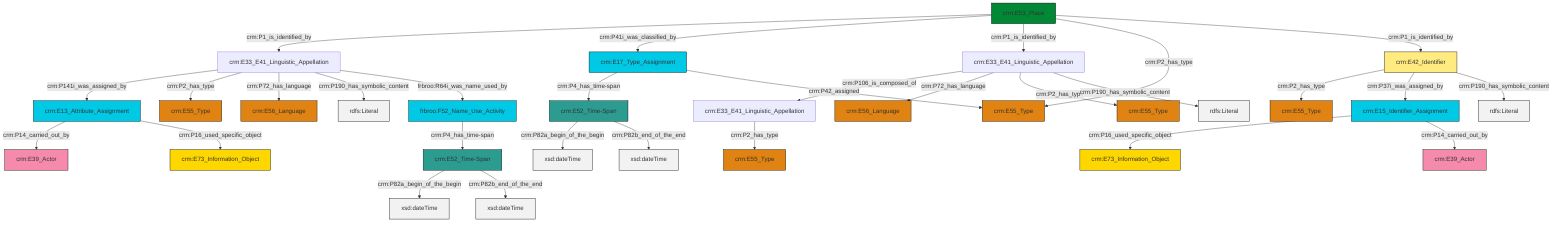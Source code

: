 graph TD
classDef Literal fill:#f2f2f2,stroke:#000000;
classDef CRM_Entity fill:#FFFFFF,stroke:#000000;
classDef Temporal_Entity fill:#00C9E6, stroke:#000000;
classDef Type fill:#E18312, stroke:#000000;
classDef Time-Span fill:#2C9C91, stroke:#000000;
classDef Appellation fill:#FFEB7F, stroke:#000000;
classDef Place fill:#008836, stroke:#000000;
classDef Persistent_Item fill:#B266B2, stroke:#000000;
classDef Conceptual_Object fill:#FFD700, stroke:#000000;
classDef Physical_Thing fill:#D2B48C, stroke:#000000;
classDef Actor fill:#f58aad, stroke:#000000;
classDef PC_Classes fill:#4ce600, stroke:#000000;
classDef Multi fill:#cccccc,stroke:#000000;

0["crm:E52_Time-Span"]:::Time-Span -->|crm:P82a_begin_of_the_begin| 1[xsd:dateTime]:::Literal
2["crm:E42_Identifier"]:::Appellation -->|crm:P2_has_type| 3["crm:E55_Type"]:::Type
8["crm:E15_Identifier_Assignment"]:::Temporal_Entity -->|crm:P16_used_specific_object| 9["crm:E73_Information_Object"]:::Conceptual_Object
13["crm:E17_Type_Assignment"]:::Temporal_Entity -->|crm:P4_has_time-span| 0["crm:E52_Time-Span"]:::Time-Span
14["crm:E33_E41_Linguistic_Appellation"]:::Default -->|crm:P141i_was_assigned_by| 11["crm:E13_Attribute_Assignment"]:::Temporal_Entity
14["crm:E33_E41_Linguistic_Appellation"]:::Default -->|crm:P2_has_type| 18["crm:E55_Type"]:::Type
2["crm:E42_Identifier"]:::Appellation -->|crm:P37i_was_assigned_by| 8["crm:E15_Identifier_Assignment"]:::Temporal_Entity
19["crm:E33_E41_Linguistic_Appellation"]:::Default -->|crm:P2_has_type| 20["crm:E55_Type"]:::Type
21["frbroo:F52_Name_Use_Activity"]:::Temporal_Entity -->|crm:P4_has_time-span| 22["crm:E52_Time-Span"]:::Time-Span
22["crm:E52_Time-Span"]:::Time-Span -->|crm:P82a_begin_of_the_begin| 23[xsd:dateTime]:::Literal
8["crm:E15_Identifier_Assignment"]:::Temporal_Entity -->|crm:P14_carried_out_by| 24["crm:E39_Actor"]:::Actor
14["crm:E33_E41_Linguistic_Appellation"]:::Default -->|crm:P72_has_language| 29["crm:E56_Language"]:::Type
2["crm:E42_Identifier"]:::Appellation -->|crm:P190_has_symbolic_content| 30[rdfs:Literal]:::Literal
0["crm:E52_Time-Span"]:::Time-Span -->|crm:P82b_end_of_the_end| 31[xsd:dateTime]:::Literal
13["crm:E17_Type_Assignment"]:::Temporal_Entity -->|crm:P42_assigned| 32["crm:E55_Type"]:::Type
6["crm:E33_E41_Linguistic_Appellation"]:::Default -->|crm:P106_is_composed_of| 19["crm:E33_E41_Linguistic_Appellation"]:::Default
15["crm:E53_Place"]:::Place -->|crm:P1_is_identified_by| 14["crm:E33_E41_Linguistic_Appellation"]:::Default
15["crm:E53_Place"]:::Place -->|crm:P41i_was_classified_by| 13["crm:E17_Type_Assignment"]:::Temporal_Entity
15["crm:E53_Place"]:::Place -->|crm:P1_is_identified_by| 6["crm:E33_E41_Linguistic_Appellation"]:::Default
22["crm:E52_Time-Span"]:::Time-Span -->|crm:P82b_end_of_the_end| 41[xsd:dateTime]:::Literal
15["crm:E53_Place"]:::Place -->|crm:P2_has_type| 32["crm:E55_Type"]:::Type
6["crm:E33_E41_Linguistic_Appellation"]:::Default -->|crm:P72_has_language| 36["crm:E56_Language"]:::Type
11["crm:E13_Attribute_Assignment"]:::Temporal_Entity -->|crm:P14_carried_out_by| 43["crm:E39_Actor"]:::Actor
15["crm:E53_Place"]:::Place -->|crm:P1_is_identified_by| 2["crm:E42_Identifier"]:::Appellation
6["crm:E33_E41_Linguistic_Appellation"]:::Default -->|crm:P2_has_type| 25["crm:E55_Type"]:::Type
14["crm:E33_E41_Linguistic_Appellation"]:::Default -->|crm:P190_has_symbolic_content| 47[rdfs:Literal]:::Literal
6["crm:E33_E41_Linguistic_Appellation"]:::Default -->|crm:P190_has_symbolic_content| 49[rdfs:Literal]:::Literal
14["crm:E33_E41_Linguistic_Appellation"]:::Default -->|frbroo:R64i_was_name_used_by| 21["frbroo:F52_Name_Use_Activity"]:::Temporal_Entity
11["crm:E13_Attribute_Assignment"]:::Temporal_Entity -->|crm:P16_used_specific_object| 4["crm:E73_Information_Object"]:::Conceptual_Object